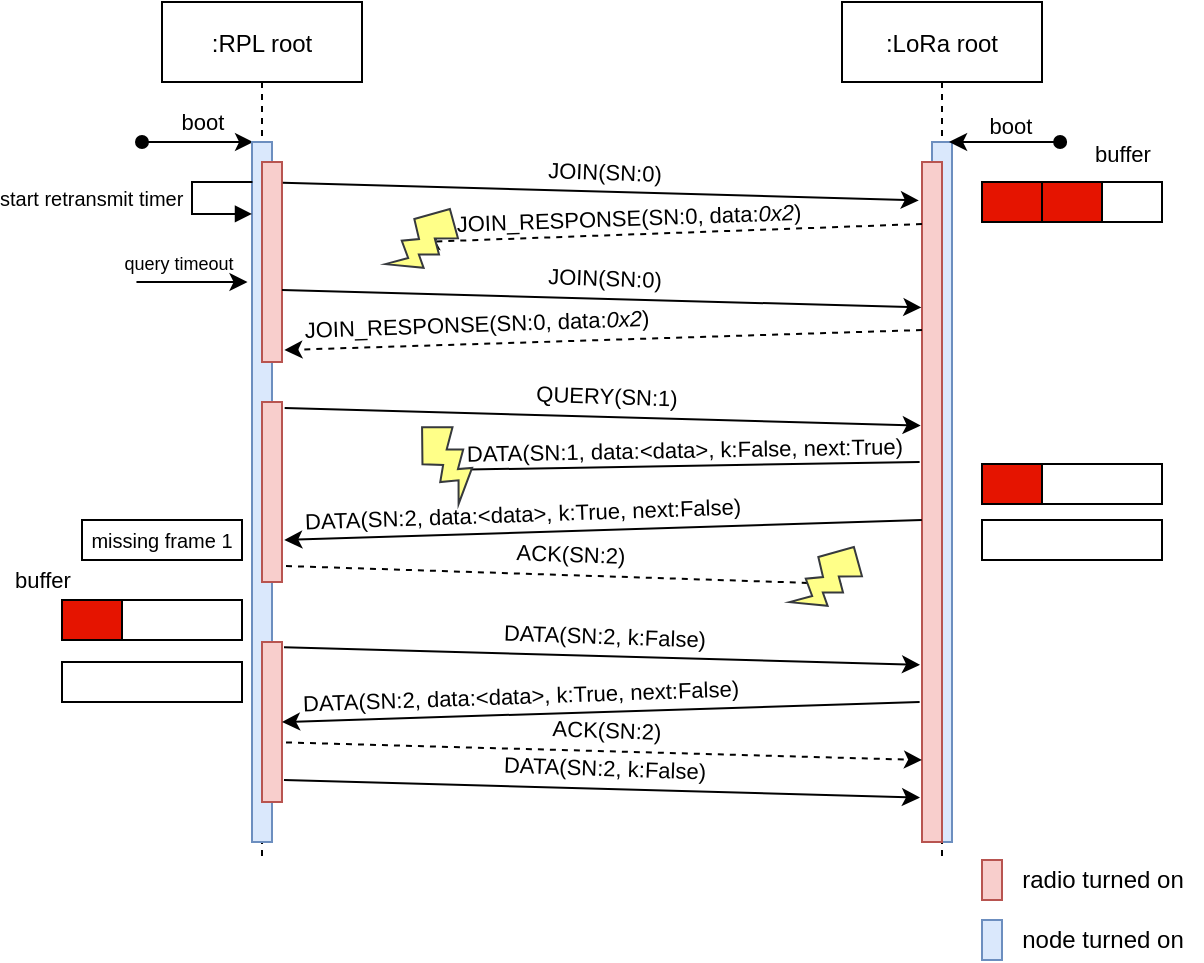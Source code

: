 <mxfile version="14.6.13" type="device"><diagram id="sxumqhRyNwYDqhhf-IcM" name="Page-1"><mxGraphModel dx="2031" dy="1166" grid="1" gridSize="10" guides="1" tooltips="1" connect="1" arrows="1" fold="1" page="1" pageScale="1" pageWidth="827" pageHeight="1169" math="0" shadow="0"><root><mxCell id="0"/><mxCell id="1" parent="0"/><mxCell id="ImNnU0UeYldaRk5J1MZI-1" value=":LoRa root" style="shape=umlLifeline;perimeter=lifelinePerimeter;container=0;collapsible=0;recursiveResize=0;shadow=0;strokeWidth=1;" vertex="1" parent="1"><mxGeometry x="534" y="80" width="100" height="430" as="geometry"/></mxCell><mxCell id="ImNnU0UeYldaRk5J1MZI-2" value="" style="endArrow=classic;startArrow=oval;html=1;startFill=1;entryX=0.053;entryY=0;entryDx=0;entryDy=0;entryPerimeter=0;" edge="1" parent="1"><mxGeometry width="50" height="50" relative="1" as="geometry"><mxPoint x="184" y="150" as="sourcePoint"/><mxPoint x="239.53" y="150" as="targetPoint"/></mxGeometry></mxCell><mxCell id="ImNnU0UeYldaRk5J1MZI-3" value="boot" style="edgeLabel;html=1;align=center;verticalAlign=middle;resizable=0;points=[];" vertex="1" connectable="0" parent="ImNnU0UeYldaRk5J1MZI-2"><mxGeometry x="0.218" y="1" relative="1" as="geometry"><mxPoint x="-4" y="-9" as="offset"/></mxGeometry></mxCell><mxCell id="ImNnU0UeYldaRk5J1MZI-4" value=":RPL root" style="shape=umlLifeline;perimeter=lifelinePerimeter;container=1;collapsible=0;recursiveResize=0;shadow=0;strokeWidth=1;" vertex="1" parent="1"><mxGeometry x="194" y="80" width="100" height="430" as="geometry"/></mxCell><mxCell id="ImNnU0UeYldaRk5J1MZI-5" value="" style="points=[];perimeter=orthogonalPerimeter;shadow=0;strokeWidth=1;fillColor=#dae8fc;strokeColor=#6c8ebf;" vertex="1" parent="ImNnU0UeYldaRk5J1MZI-4"><mxGeometry x="45" y="70" width="10" height="350" as="geometry"/></mxCell><mxCell id="ImNnU0UeYldaRk5J1MZI-6" value="" style="points=[];perimeter=orthogonalPerimeter;shadow=0;strokeWidth=1;fillColor=#f8cecc;strokeColor=#b85450;" vertex="1" parent="ImNnU0UeYldaRk5J1MZI-4"><mxGeometry x="50" y="80" width="10" height="100" as="geometry"/></mxCell><mxCell id="ImNnU0UeYldaRk5J1MZI-7" value="" style="points=[];perimeter=orthogonalPerimeter;shadow=0;strokeWidth=1;fillColor=#dae8fc;strokeColor=#6c8ebf;" vertex="1" parent="1"><mxGeometry x="579" y="150" width="10" height="350" as="geometry"/></mxCell><mxCell id="ImNnU0UeYldaRk5J1MZI-8" value="" style="points=[];perimeter=orthogonalPerimeter;shadow=0;strokeWidth=1;fillColor=#f8cecc;strokeColor=#b85450;" vertex="1" parent="1"><mxGeometry x="574" y="160" width="10" height="340" as="geometry"/></mxCell><mxCell id="ImNnU0UeYldaRk5J1MZI-9" value="" style="endArrow=classic;html=1;exitX=1.04;exitY=0.26;exitDx=0;exitDy=0;exitPerimeter=0;entryX=-0.16;entryY=0.096;entryDx=0;entryDy=0;entryPerimeter=0;" edge="1" parent="1"><mxGeometry width="50" height="50" relative="1" as="geometry"><mxPoint x="254.4" y="170.4" as="sourcePoint"/><mxPoint x="572.4" y="179.2" as="targetPoint"/></mxGeometry></mxCell><mxCell id="ImNnU0UeYldaRk5J1MZI-10" value="JOIN(SN:0)" style="edgeLabel;html=1;align=center;verticalAlign=middle;resizable=0;points=[];rotation=2;" vertex="1" connectable="0" parent="ImNnU0UeYldaRk5J1MZI-9"><mxGeometry x="-0.108" relative="1" as="geometry"><mxPoint x="18" y="-10" as="offset"/></mxGeometry></mxCell><mxCell id="ImNnU0UeYldaRk5J1MZI-11" value="" style="endArrow=classic;html=1;exitX=-0.12;exitY=0.202;exitDx=0;exitDy=0;exitPerimeter=0;dashed=1;" edge="1" parent="1"><mxGeometry width="50" height="50" relative="1" as="geometry"><mxPoint x="574" y="191" as="sourcePoint"/><mxPoint x="324" y="200" as="targetPoint"/></mxGeometry></mxCell><mxCell id="ImNnU0UeYldaRk5J1MZI-12" value="JOIN_RESPONSE(SN:0, data:&lt;i&gt;0x2&lt;/i&gt;)" style="edgeLabel;html=1;align=center;verticalAlign=middle;resizable=0;points=[];rotation=358;" vertex="1" connectable="0" parent="ImNnU0UeYldaRk5J1MZI-11"><mxGeometry x="-0.108" relative="1" as="geometry"><mxPoint x="-36" y="-7" as="offset"/></mxGeometry></mxCell><mxCell id="ImNnU0UeYldaRk5J1MZI-13" value="" style="endArrow=classic;startArrow=oval;html=1;startFill=1;entryX=0.053;entryY=0;entryDx=0;entryDy=0;entryPerimeter=0;" edge="1" parent="1"><mxGeometry width="50" height="50" relative="1" as="geometry"><mxPoint x="643.06" y="150" as="sourcePoint"/><mxPoint x="587.53" y="150" as="targetPoint"/></mxGeometry></mxCell><mxCell id="ImNnU0UeYldaRk5J1MZI-14" value="boot" style="edgeLabel;html=1;align=center;verticalAlign=middle;resizable=0;points=[];" vertex="1" connectable="0" parent="ImNnU0UeYldaRk5J1MZI-13"><mxGeometry x="0.218" y="1" relative="1" as="geometry"><mxPoint x="9" y="-9" as="offset"/></mxGeometry></mxCell><mxCell id="ImNnU0UeYldaRk5J1MZI-15" value="" style="rounded=0;whiteSpace=wrap;html=1;fillColor=#e51400;fontColor=#ffffff;" vertex="1" parent="1"><mxGeometry x="604" y="170" width="30" height="20" as="geometry"/></mxCell><mxCell id="ImNnU0UeYldaRk5J1MZI-16" value="" style="rounded=0;whiteSpace=wrap;html=1;" vertex="1" parent="1"><mxGeometry x="664" y="170" width="30" height="20" as="geometry"/></mxCell><mxCell id="ImNnU0UeYldaRk5J1MZI-17" value="" style="rounded=0;whiteSpace=wrap;html=1;fillColor=#e51400;fontColor=#ffffff;" vertex="1" parent="1"><mxGeometry x="634" y="170" width="30" height="20" as="geometry"/></mxCell><mxCell id="ImNnU0UeYldaRk5J1MZI-18" value="" style="verticalLabelPosition=bottom;verticalAlign=top;html=1;shape=mxgraph.basic.flash;fontSize=9;fillColor=#ffff88;strokeColor=#36393d;rotation=30;" vertex="1" parent="1"><mxGeometry x="314" y="180" width="25" height="40" as="geometry"/></mxCell><mxCell id="ImNnU0UeYldaRk5J1MZI-19" value="&lt;font size=&quot;1&quot;&gt;start retransmit timer&lt;/font&gt;" style="edgeStyle=orthogonalEdgeStyle;html=1;align=left;spacingLeft=2;endArrow=block;rounded=0;exitX=1.044;exitY=0.643;exitDx=0;exitDy=0;exitPerimeter=0;" edge="1" parent="1"><mxGeometry x="0.005" y="-100" relative="1" as="geometry"><mxPoint x="239.22" y="170" as="sourcePoint"/><Array as="points"><mxPoint x="209" y="169.98"/><mxPoint x="209" y="185.98"/></Array><mxPoint x="239" y="185.98" as="targetPoint"/><mxPoint as="offset"/></mxGeometry></mxCell><mxCell id="ImNnU0UeYldaRk5J1MZI-20" value="" style="endArrow=classic;startArrow=none;html=1;startFill=0;entryX=0.053;entryY=0;entryDx=0;entryDy=0;entryPerimeter=0;" edge="1" parent="1"><mxGeometry width="50" height="50" relative="1" as="geometry"><mxPoint x="181.23" y="220" as="sourcePoint"/><mxPoint x="236.76" y="220" as="targetPoint"/></mxGeometry></mxCell><mxCell id="ImNnU0UeYldaRk5J1MZI-21" value="&lt;font style=&quot;font-size: 9px&quot;&gt;query timeout&lt;/font&gt;" style="edgeLabel;html=1;align=center;verticalAlign=middle;resizable=0;points=[];labelBackgroundColor=none;" vertex="1" connectable="0" parent="ImNnU0UeYldaRk5J1MZI-20"><mxGeometry x="0.218" y="1" relative="1" as="geometry"><mxPoint x="-13" y="-9" as="offset"/></mxGeometry></mxCell><mxCell id="ImNnU0UeYldaRk5J1MZI-22" value="" style="endArrow=classic;html=1;exitX=-0.12;exitY=0.202;exitDx=0;exitDy=0;exitPerimeter=0;dashed=1;entryX=1.12;entryY=0.667;entryDx=0;entryDy=0;entryPerimeter=0;" edge="1" parent="1"><mxGeometry width="50" height="50" relative="1" as="geometry"><mxPoint x="574" y="244" as="sourcePoint"/><mxPoint x="255.2" y="254.02" as="targetPoint"/></mxGeometry></mxCell><mxCell id="ImNnU0UeYldaRk5J1MZI-23" value="JOIN_RESPONSE(SN:0, data:&lt;i&gt;0x2&lt;/i&gt;)" style="edgeLabel;html=1;align=center;verticalAlign=middle;resizable=0;points=[];rotation=358;" vertex="1" connectable="0" parent="ImNnU0UeYldaRk5J1MZI-22"><mxGeometry x="-0.108" relative="1" as="geometry"><mxPoint x="-81" y="-8" as="offset"/></mxGeometry></mxCell><mxCell id="ImNnU0UeYldaRk5J1MZI-24" value="" style="endArrow=classic;html=1;exitX=1.04;exitY=0.26;exitDx=0;exitDy=0;exitPerimeter=0;entryX=-0.03;entryY=0.303;entryDx=0;entryDy=0;entryPerimeter=0;" edge="1" parent="1"><mxGeometry width="50" height="50" relative="1" as="geometry"><mxPoint x="254" y="224" as="sourcePoint"/><mxPoint x="573.7" y="232.72" as="targetPoint"/></mxGeometry></mxCell><mxCell id="ImNnU0UeYldaRk5J1MZI-25" value="JOIN(SN:0)" style="edgeLabel;html=1;align=center;verticalAlign=middle;resizable=0;points=[];rotation=2;" vertex="1" connectable="0" parent="ImNnU0UeYldaRk5J1MZI-24"><mxGeometry x="-0.108" relative="1" as="geometry"><mxPoint x="18" y="-10" as="offset"/></mxGeometry></mxCell><mxCell id="ImNnU0UeYldaRk5J1MZI-26" value="" style="endArrow=classic;html=1;exitX=1.04;exitY=0.26;exitDx=0;exitDy=0;exitPerimeter=0;entryX=-0.16;entryY=0.096;entryDx=0;entryDy=0;entryPerimeter=0;" edge="1" parent="1"><mxGeometry width="50" height="50" relative="1" as="geometry"><mxPoint x="255.33" y="282.98" as="sourcePoint"/><mxPoint x="573.33" y="291.78" as="targetPoint"/></mxGeometry></mxCell><mxCell id="ImNnU0UeYldaRk5J1MZI-27" value="QUERY(SN:1)" style="edgeLabel;html=1;align=center;verticalAlign=middle;resizable=0;points=[];rotation=2;" vertex="1" connectable="0" parent="ImNnU0UeYldaRk5J1MZI-26"><mxGeometry x="-0.108" relative="1" as="geometry"><mxPoint x="18" y="-10" as="offset"/></mxGeometry></mxCell><mxCell id="ImNnU0UeYldaRk5J1MZI-28" value="" style="endArrow=classic;html=1;exitX=-0.12;exitY=0.202;exitDx=0;exitDy=0;exitPerimeter=0;" edge="1" parent="1"><mxGeometry width="50" height="50" relative="1" as="geometry"><mxPoint x="572.8" y="309.97" as="sourcePoint"/><mxPoint x="334" y="314" as="targetPoint"/></mxGeometry></mxCell><mxCell id="ImNnU0UeYldaRk5J1MZI-29" value="DATA(SN:1, data:&amp;lt;data&amp;gt;, k:False, next:True)" style="edgeLabel;html=1;align=center;verticalAlign=middle;resizable=0;points=[];rotation=359;" vertex="1" connectable="0" parent="ImNnU0UeYldaRk5J1MZI-28"><mxGeometry x="-0.108" relative="1" as="geometry"><mxPoint x="-12" y="-8" as="offset"/></mxGeometry></mxCell><mxCell id="ImNnU0UeYldaRk5J1MZI-30" value="" style="endArrow=classic;html=1;exitX=-0.12;exitY=0.202;exitDx=0;exitDy=0;exitPerimeter=0;entryX=1.12;entryY=0.667;entryDx=0;entryDy=0;entryPerimeter=0;" edge="1" parent="1"><mxGeometry width="50" height="50" relative="1" as="geometry"><mxPoint x="573.93" y="338.98" as="sourcePoint"/><mxPoint x="255.13" y="349" as="targetPoint"/></mxGeometry></mxCell><mxCell id="ImNnU0UeYldaRk5J1MZI-31" value="DATA(SN:2, data:&amp;lt;data&amp;gt;, k:True, next:False)" style="edgeLabel;html=1;align=center;verticalAlign=middle;resizable=0;points=[];rotation=358;" vertex="1" connectable="0" parent="ImNnU0UeYldaRk5J1MZI-30"><mxGeometry x="-0.108" relative="1" as="geometry"><mxPoint x="-58" y="-8" as="offset"/></mxGeometry></mxCell><mxCell id="ImNnU0UeYldaRk5J1MZI-32" value="" style="points=[];perimeter=orthogonalPerimeter;shadow=0;strokeWidth=1;fillColor=#f8cecc;strokeColor=#b85450;" vertex="1" parent="1"><mxGeometry x="244" y="280" width="10" height="90" as="geometry"/></mxCell><mxCell id="ImNnU0UeYldaRk5J1MZI-33" value="" style="verticalLabelPosition=bottom;verticalAlign=top;html=1;shape=mxgraph.basic.flash;fontSize=9;fillColor=#ffff88;strokeColor=#36393d;rotation=-45;" vertex="1" parent="1"><mxGeometry x="324.5" y="288" width="25" height="40" as="geometry"/></mxCell><mxCell id="ImNnU0UeYldaRk5J1MZI-34" value="&lt;font style=&quot;font-size: 10px&quot;&gt;missing frame 1&lt;/font&gt;" style="rounded=0;whiteSpace=wrap;html=1;labelBackgroundColor=none;verticalAlign=middle;align=center;" vertex="1" parent="1"><mxGeometry x="154" y="339" width="80" height="20" as="geometry"/></mxCell><mxCell id="ImNnU0UeYldaRk5J1MZI-35" value="" style="endArrow=classic;html=1;dashed=1;" edge="1" parent="1"><mxGeometry width="50" height="50" relative="1" as="geometry"><mxPoint x="256" y="362" as="sourcePoint"/><mxPoint x="534" y="371" as="targetPoint"/></mxGeometry></mxCell><mxCell id="ImNnU0UeYldaRk5J1MZI-36" value="ACK(SN:2)" style="edgeLabel;html=1;align=center;verticalAlign=middle;resizable=0;points=[];rotation=2;" vertex="1" connectable="0" parent="ImNnU0UeYldaRk5J1MZI-35"><mxGeometry x="-0.108" relative="1" as="geometry"><mxPoint x="18" y="-10" as="offset"/></mxGeometry></mxCell><mxCell id="ImNnU0UeYldaRk5J1MZI-37" value="" style="verticalLabelPosition=bottom;verticalAlign=top;html=1;shape=mxgraph.basic.flash;fontSize=9;fillColor=#ffff88;strokeColor=#36393d;rotation=30;" vertex="1" parent="1"><mxGeometry x="516" y="349" width="25" height="40" as="geometry"/></mxCell><mxCell id="ImNnU0UeYldaRk5J1MZI-38" value="" style="rounded=0;whiteSpace=wrap;html=1;fillColor=#e51400;fontColor=#ffffff;" vertex="1" parent="1"><mxGeometry x="604" y="311" width="30" height="20" as="geometry"/></mxCell><mxCell id="ImNnU0UeYldaRk5J1MZI-39" value="" style="rounded=0;whiteSpace=wrap;html=1;" vertex="1" parent="1"><mxGeometry x="634" y="311" width="60" height="20" as="geometry"/></mxCell><mxCell id="ImNnU0UeYldaRk5J1MZI-40" value="" style="rounded=0;whiteSpace=wrap;html=1;" vertex="1" parent="1"><mxGeometry x="604" y="339" width="90" height="20" as="geometry"/></mxCell><mxCell id="ImNnU0UeYldaRk5J1MZI-41" value="&lt;font style=&quot;font-size: 11px&quot;&gt;buffer&lt;/font&gt;" style="text;html=1;align=center;verticalAlign=middle;resizable=0;points=[];autosize=1;strokeColor=none;" vertex="1" parent="1"><mxGeometry x="654" y="146" width="40" height="20" as="geometry"/></mxCell><mxCell id="ImNnU0UeYldaRk5J1MZI-42" value="" style="rounded=0;whiteSpace=wrap;html=1;fillColor=#e51400;fontColor=#ffffff;" vertex="1" parent="1"><mxGeometry x="144" y="379" width="30" height="20" as="geometry"/></mxCell><mxCell id="ImNnU0UeYldaRk5J1MZI-43" value="" style="rounded=0;whiteSpace=wrap;html=1;" vertex="1" parent="1"><mxGeometry x="174" y="379" width="60" height="20" as="geometry"/></mxCell><mxCell id="ImNnU0UeYldaRk5J1MZI-44" value="" style="points=[];perimeter=orthogonalPerimeter;shadow=0;strokeWidth=1;fillColor=#f8cecc;strokeColor=#b85450;" vertex="1" parent="1"><mxGeometry x="244" y="400" width="10" height="80" as="geometry"/></mxCell><mxCell id="ImNnU0UeYldaRk5J1MZI-45" value="" style="endArrow=classic;html=1;exitX=1.04;exitY=0.26;exitDx=0;exitDy=0;exitPerimeter=0;entryX=-0.16;entryY=0.096;entryDx=0;entryDy=0;entryPerimeter=0;" edge="1" parent="1"><mxGeometry width="50" height="50" relative="1" as="geometry"><mxPoint x="255" y="402.6" as="sourcePoint"/><mxPoint x="573.0" y="411.4" as="targetPoint"/></mxGeometry></mxCell><mxCell id="ImNnU0UeYldaRk5J1MZI-46" value="DATA(SN:2, k:False)" style="edgeLabel;html=1;align=center;verticalAlign=middle;resizable=0;points=[];rotation=2;" vertex="1" connectable="0" parent="ImNnU0UeYldaRk5J1MZI-45"><mxGeometry x="-0.108" relative="1" as="geometry"><mxPoint x="18" y="-10" as="offset"/></mxGeometry></mxCell><mxCell id="ImNnU0UeYldaRk5J1MZI-47" value="" style="endArrow=classic;html=1;exitX=-0.12;exitY=0.202;exitDx=0;exitDy=0;exitPerimeter=0;entryX=1.12;entryY=0.667;entryDx=0;entryDy=0;entryPerimeter=0;" edge="1" parent="1"><mxGeometry width="50" height="50" relative="1" as="geometry"><mxPoint x="572.8" y="430" as="sourcePoint"/><mxPoint x="254.0" y="440.02" as="targetPoint"/></mxGeometry></mxCell><mxCell id="ImNnU0UeYldaRk5J1MZI-48" value="DATA(SN:2, data:&amp;lt;data&amp;gt;, k:True, next:False)" style="edgeLabel;html=1;align=center;verticalAlign=middle;resizable=0;points=[];rotation=358;" vertex="1" connectable="0" parent="ImNnU0UeYldaRk5J1MZI-47"><mxGeometry x="-0.108" relative="1" as="geometry"><mxPoint x="-58" y="-8" as="offset"/></mxGeometry></mxCell><mxCell id="ImNnU0UeYldaRk5J1MZI-49" value="" style="endArrow=classic;html=1;exitX=1.04;exitY=0.26;exitDx=0;exitDy=0;exitPerimeter=0;entryX=-0.16;entryY=0.096;entryDx=0;entryDy=0;entryPerimeter=0;dashed=1;" edge="1" parent="1"><mxGeometry width="50" height="50" relative="1" as="geometry"><mxPoint x="256" y="450.2" as="sourcePoint"/><mxPoint x="574" y="459" as="targetPoint"/></mxGeometry></mxCell><mxCell id="ImNnU0UeYldaRk5J1MZI-50" value="ACK(SN:2)" style="edgeLabel;html=1;align=center;verticalAlign=middle;resizable=0;points=[];rotation=2;" vertex="1" connectable="0" parent="ImNnU0UeYldaRk5J1MZI-49"><mxGeometry x="-0.108" relative="1" as="geometry"><mxPoint x="18" y="-10" as="offset"/></mxGeometry></mxCell><mxCell id="ImNnU0UeYldaRk5J1MZI-51" value="" style="endArrow=classic;html=1;exitX=1.04;exitY=0.26;exitDx=0;exitDy=0;exitPerimeter=0;entryX=-0.16;entryY=0.096;entryDx=0;entryDy=0;entryPerimeter=0;" edge="1" parent="1"><mxGeometry width="50" height="50" relative="1" as="geometry"><mxPoint x="255" y="469" as="sourcePoint"/><mxPoint x="573.0" y="477.8" as="targetPoint"/></mxGeometry></mxCell><mxCell id="ImNnU0UeYldaRk5J1MZI-52" value="DATA(SN:2, k:False)" style="edgeLabel;html=1;align=center;verticalAlign=middle;resizable=0;points=[];rotation=2;" vertex="1" connectable="0" parent="ImNnU0UeYldaRk5J1MZI-51"><mxGeometry x="-0.108" relative="1" as="geometry"><mxPoint x="18" y="-10" as="offset"/></mxGeometry></mxCell><mxCell id="ImNnU0UeYldaRk5J1MZI-53" value="" style="rounded=0;whiteSpace=wrap;html=1;" vertex="1" parent="1"><mxGeometry x="144" y="410" width="90" height="20" as="geometry"/></mxCell><mxCell id="ImNnU0UeYldaRk5J1MZI-54" value="&lt;font style=&quot;font-size: 11px&quot;&gt;buffer&lt;/font&gt;" style="text;html=1;align=center;verticalAlign=middle;resizable=0;points=[];autosize=1;strokeColor=none;" vertex="1" parent="1"><mxGeometry x="114" y="359" width="40" height="20" as="geometry"/></mxCell><mxCell id="ImNnU0UeYldaRk5J1MZI-55" value="" style="group" vertex="1" connectable="0" parent="1"><mxGeometry x="604" y="509" width="110" height="50" as="geometry"/></mxCell><mxCell id="ImNnU0UeYldaRk5J1MZI-56" value="" style="points=[];perimeter=orthogonalPerimeter;shadow=0;strokeWidth=1;fillColor=#f8cecc;strokeColor=#b85450;" vertex="1" parent="ImNnU0UeYldaRk5J1MZI-55"><mxGeometry width="10" height="20" as="geometry"/></mxCell><mxCell id="ImNnU0UeYldaRk5J1MZI-57" value="" style="points=[];perimeter=orthogonalPerimeter;shadow=0;strokeWidth=1;fillColor=#dae8fc;strokeColor=#6c8ebf;" vertex="1" parent="ImNnU0UeYldaRk5J1MZI-55"><mxGeometry y="30" width="10" height="20" as="geometry"/></mxCell><mxCell id="ImNnU0UeYldaRk5J1MZI-58" value="radio turned on" style="text;html=1;align=center;verticalAlign=middle;resizable=0;points=[];autosize=1;strokeColor=none;" vertex="1" parent="ImNnU0UeYldaRk5J1MZI-55"><mxGeometry x="10" width="100" height="20" as="geometry"/></mxCell><mxCell id="ImNnU0UeYldaRk5J1MZI-59" value="node turned on" style="text;html=1;align=center;verticalAlign=middle;resizable=0;points=[];autosize=1;strokeColor=none;" vertex="1" parent="ImNnU0UeYldaRk5J1MZI-55"><mxGeometry x="10" y="30" width="100" height="20" as="geometry"/></mxCell></root></mxGraphModel></diagram></mxfile>